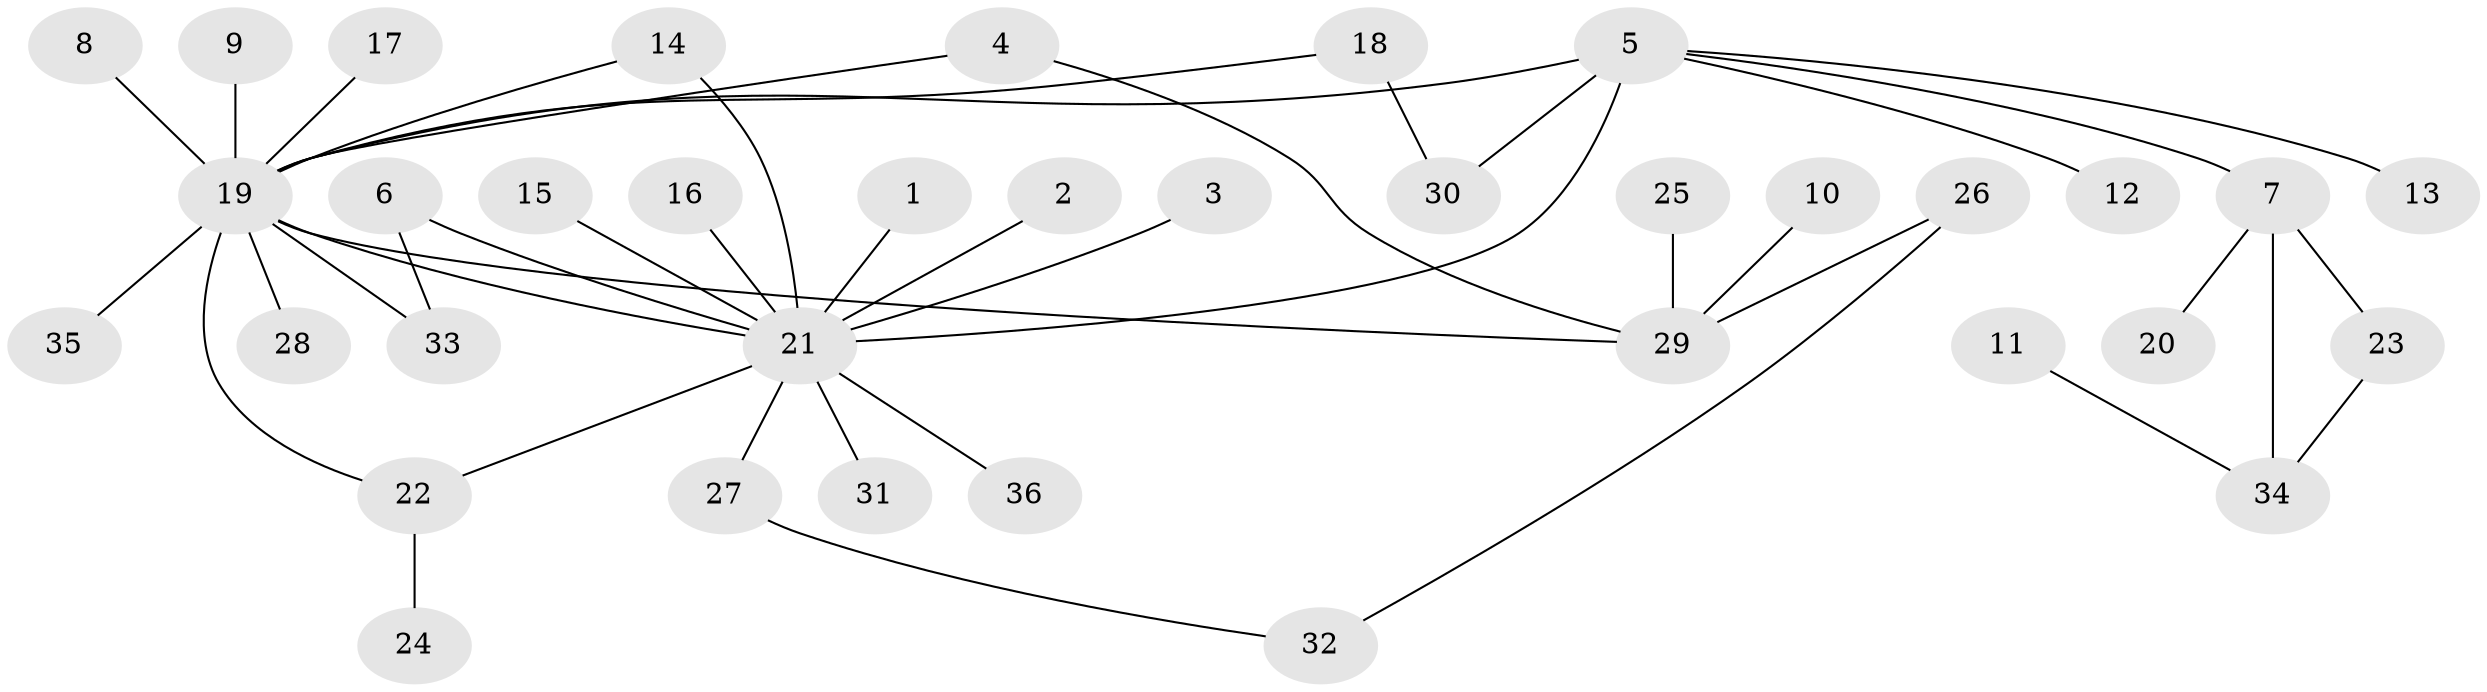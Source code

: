 // original degree distribution, {1: 0.582089552238806, 18: 0.029850746268656716, 8: 0.014925373134328358, 6: 0.029850746268656716, 2: 0.19402985074626866, 4: 0.04477611940298507, 3: 0.08955223880597014, 5: 0.014925373134328358}
// Generated by graph-tools (version 1.1) at 2025/01/03/09/25 03:01:39]
// undirected, 36 vertices, 43 edges
graph export_dot {
graph [start="1"]
  node [color=gray90,style=filled];
  1;
  2;
  3;
  4;
  5;
  6;
  7;
  8;
  9;
  10;
  11;
  12;
  13;
  14;
  15;
  16;
  17;
  18;
  19;
  20;
  21;
  22;
  23;
  24;
  25;
  26;
  27;
  28;
  29;
  30;
  31;
  32;
  33;
  34;
  35;
  36;
  1 -- 21 [weight=1.0];
  2 -- 21 [weight=1.0];
  3 -- 21 [weight=1.0];
  4 -- 19 [weight=1.0];
  4 -- 29 [weight=1.0];
  5 -- 7 [weight=1.0];
  5 -- 12 [weight=1.0];
  5 -- 13 [weight=1.0];
  5 -- 19 [weight=1.0];
  5 -- 21 [weight=1.0];
  5 -- 30 [weight=1.0];
  6 -- 21 [weight=1.0];
  6 -- 33 [weight=1.0];
  7 -- 20 [weight=1.0];
  7 -- 23 [weight=1.0];
  7 -- 34 [weight=1.0];
  8 -- 19 [weight=1.0];
  9 -- 19 [weight=1.0];
  10 -- 29 [weight=1.0];
  11 -- 34 [weight=1.0];
  14 -- 19 [weight=1.0];
  14 -- 21 [weight=1.0];
  15 -- 21 [weight=1.0];
  16 -- 21 [weight=1.0];
  17 -- 19 [weight=1.0];
  18 -- 19 [weight=1.0];
  18 -- 30 [weight=1.0];
  19 -- 21 [weight=1.0];
  19 -- 22 [weight=1.0];
  19 -- 28 [weight=1.0];
  19 -- 29 [weight=1.0];
  19 -- 33 [weight=1.0];
  19 -- 35 [weight=1.0];
  21 -- 22 [weight=1.0];
  21 -- 27 [weight=1.0];
  21 -- 31 [weight=1.0];
  21 -- 36 [weight=1.0];
  22 -- 24 [weight=1.0];
  23 -- 34 [weight=1.0];
  25 -- 29 [weight=1.0];
  26 -- 29 [weight=1.0];
  26 -- 32 [weight=1.0];
  27 -- 32 [weight=1.0];
}
